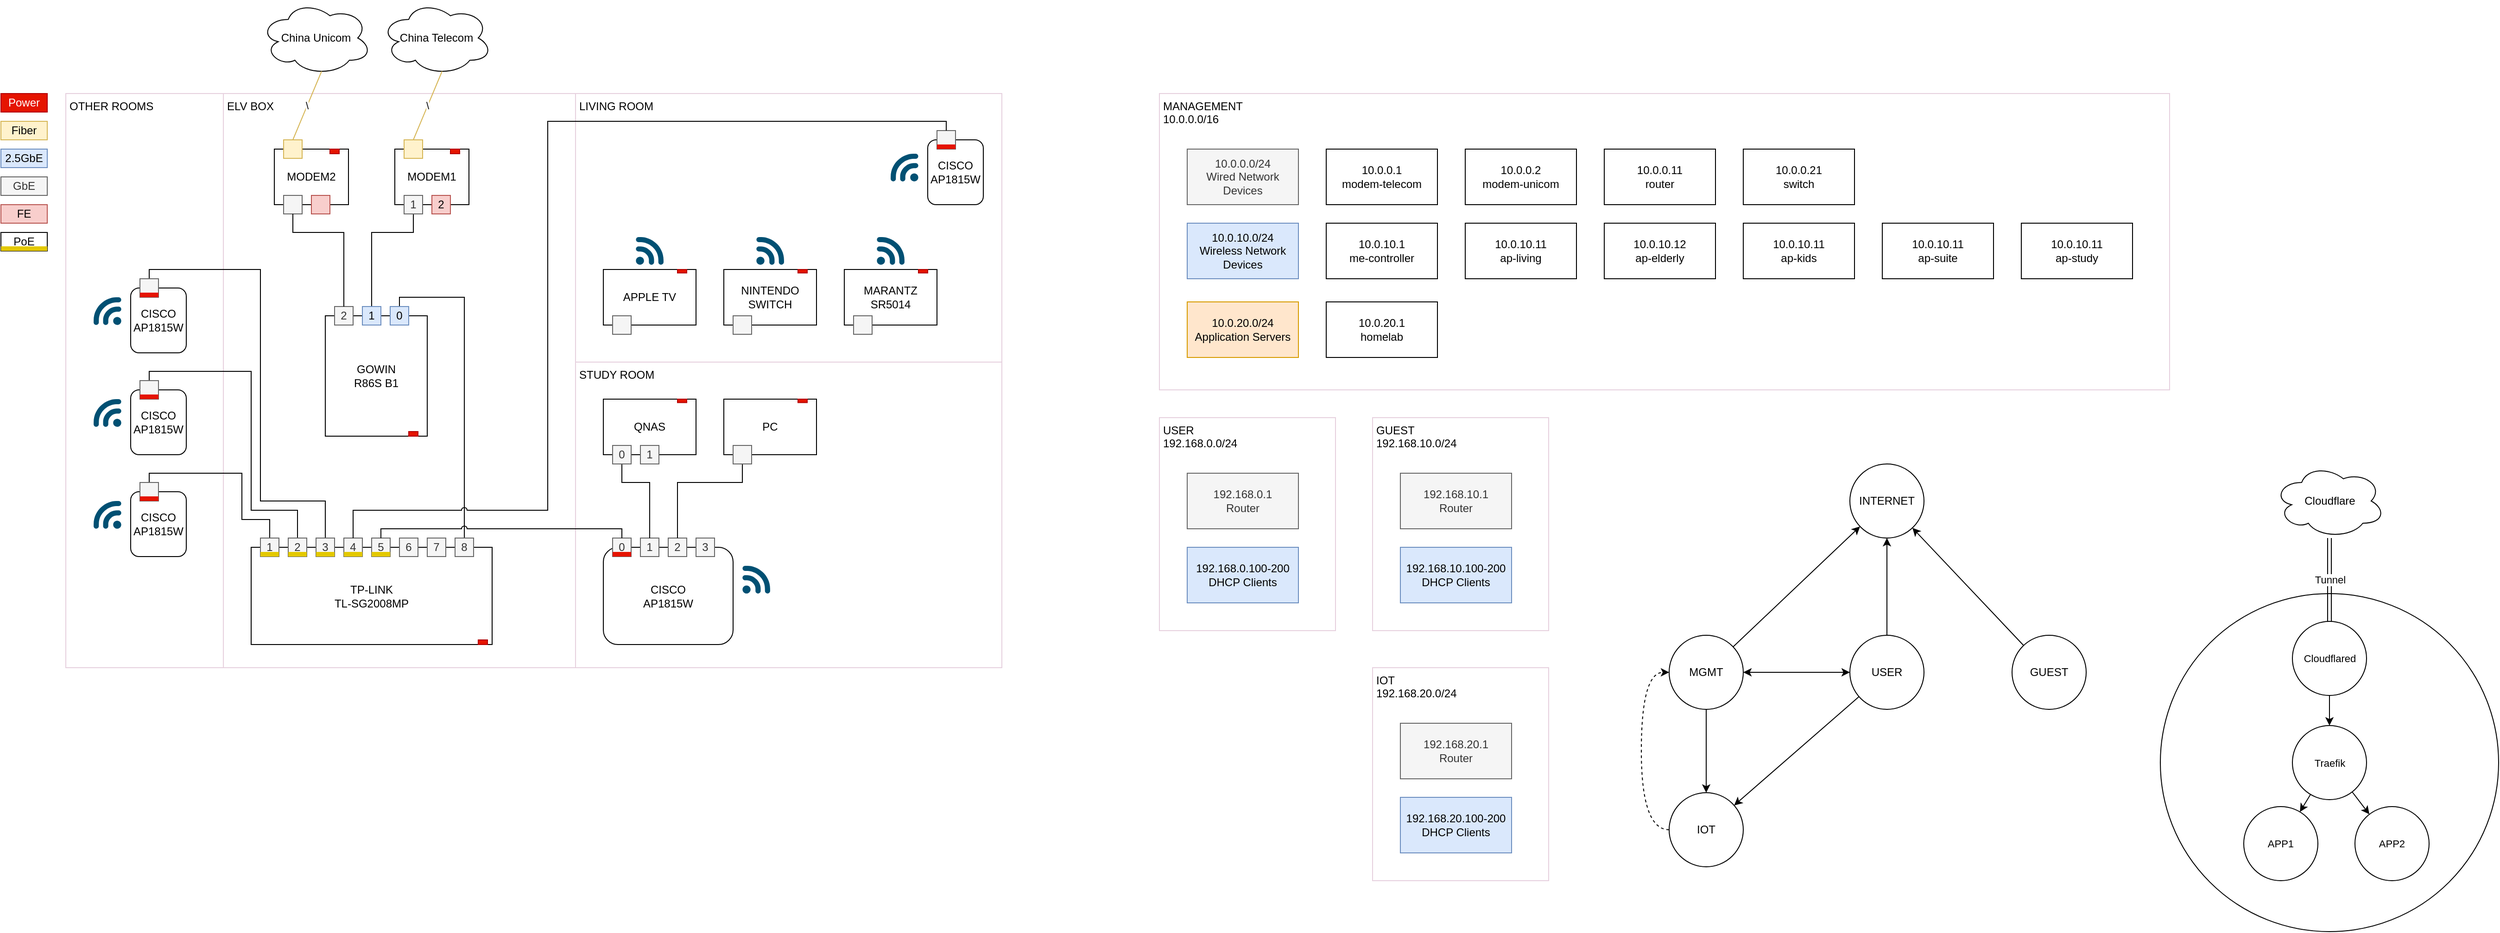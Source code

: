 <mxfile version="26.0.4">
  <diagram name="Page-1" id="4g-qvIRGMt3wK4kJi0Rc">
    <mxGraphModel dx="-1446" dy="390" grid="1" gridSize="10" guides="1" tooltips="1" connect="1" arrows="1" fold="1" page="1" pageScale="1" pageWidth="850" pageHeight="1100" math="0" shadow="0">
      <root>
        <mxCell id="0" />
        <mxCell id="1" parent="0" />
        <mxCell id="gCSYJFR2rlIB1pH0KBqx-197" value="OTHER ROOMS" style="rounded=0;whiteSpace=wrap;html=1;verticalAlign=top;align=left;spacingLeft=2;strokeColor=#E6D0DE;" parent="1" vertex="1">
          <mxGeometry x="1810" y="150" width="170" height="620" as="geometry" />
        </mxCell>
        <mxCell id="gCSYJFR2rlIB1pH0KBqx-134" value="STUDY ROOM" style="rounded=0;whiteSpace=wrap;html=1;align=left;verticalAlign=top;spacingLeft=2;strokeColor=#E6D0DE;" parent="1" vertex="1">
          <mxGeometry x="2360" y="440" width="460" height="330" as="geometry" />
        </mxCell>
        <mxCell id="gCSYJFR2rlIB1pH0KBqx-105" value="PoE" style="rounded=0;whiteSpace=wrap;html=1;" parent="1" vertex="1">
          <mxGeometry x="1740" y="300" width="50" height="20" as="geometry" />
        </mxCell>
        <mxCell id="gCSYJFR2rlIB1pH0KBqx-67" value="ELV BOX" style="rounded=0;whiteSpace=wrap;html=1;verticalAlign=top;align=left;spacingLeft=2;strokeColor=#E6D0DE;" parent="1" vertex="1">
          <mxGeometry x="1980" y="150" width="380" height="620" as="geometry" />
        </mxCell>
        <mxCell id="gCSYJFR2rlIB1pH0KBqx-35" value="China Telecom" style="ellipse;shape=cloud;whiteSpace=wrap;html=1;" parent="1" vertex="1">
          <mxGeometry x="2150" y="50" width="120" height="80" as="geometry" />
        </mxCell>
        <mxCell id="gCSYJFR2rlIB1pH0KBqx-36" value="China Unicom" style="ellipse;shape=cloud;whiteSpace=wrap;html=1;" parent="1" vertex="1">
          <mxGeometry x="2020" y="50" width="120" height="80" as="geometry" />
        </mxCell>
        <mxCell id="gCSYJFR2rlIB1pH0KBqx-40" value="\" style="endArrow=none;html=1;rounded=0;entryX=0.55;entryY=0.95;entryDx=0;entryDy=0;entryPerimeter=0;jumpStyle=none;exitX=0.5;exitY=0;exitDx=0;exitDy=0;fillColor=#fff2cc;strokeColor=#d6b656;" parent="1" source="gCSYJFR2rlIB1pH0KBqx-9" target="gCSYJFR2rlIB1pH0KBqx-35" edge="1">
          <mxGeometry width="50" height="50" relative="1" as="geometry">
            <mxPoint x="2265" y="210" as="sourcePoint" />
            <mxPoint x="2195" y="210" as="targetPoint" />
          </mxGeometry>
        </mxCell>
        <mxCell id="gCSYJFR2rlIB1pH0KBqx-42" value="\" style="endArrow=none;html=1;rounded=0;entryX=0.55;entryY=0.95;entryDx=0;entryDy=0;entryPerimeter=0;exitX=0.5;exitY=0;exitDx=0;exitDy=0;jumpStyle=none;strokeColor=#d6b656;fillColor=#fff2cc;" parent="1" source="gCSYJFR2rlIB1pH0KBqx-34" target="gCSYJFR2rlIB1pH0KBqx-36" edge="1">
          <mxGeometry width="50" height="50" relative="1" as="geometry">
            <mxPoint x="1965" y="260" as="sourcePoint" />
            <mxPoint x="1971" y="206" as="targetPoint" />
          </mxGeometry>
        </mxCell>
        <mxCell id="gCSYJFR2rlIB1pH0KBqx-66" style="edgeStyle=orthogonalEdgeStyle;rounded=0;orthogonalLoop=1;jettySize=auto;html=1;exitX=0.5;exitY=0;exitDx=0;exitDy=0;endArrow=none;endFill=0;entryX=0.5;entryY=0;entryDx=0;entryDy=0;" parent="1" source="gCSYJFR2rlIB1pH0KBqx-48" target="gCSYJFR2rlIB1pH0KBqx-64" edge="1">
          <mxGeometry relative="1" as="geometry">
            <mxPoint x="2270" y="350" as="targetPoint" />
            <Array as="points">
              <mxPoint x="2170" y="370" />
              <mxPoint x="2240" y="370" />
            </Array>
          </mxGeometry>
        </mxCell>
        <mxCell id="gCSYJFR2rlIB1pH0KBqx-50" value="Fiber" style="rounded=0;whiteSpace=wrap;html=1;fillColor=#fff2cc;strokeColor=#d6b656;" parent="1" vertex="1">
          <mxGeometry x="1740" y="180" width="50" height="20" as="geometry" />
        </mxCell>
        <mxCell id="gCSYJFR2rlIB1pH0KBqx-51" value="GbE" style="rounded=0;whiteSpace=wrap;html=1;fillColor=#f5f5f5;strokeColor=#666666;fontColor=#333333;" parent="1" vertex="1">
          <mxGeometry x="1740" y="240" width="50" height="20" as="geometry" />
        </mxCell>
        <mxCell id="gCSYJFR2rlIB1pH0KBqx-52" value="FE" style="rounded=0;whiteSpace=wrap;html=1;fillColor=#f8cecc;strokeColor=#b85450;" parent="1" vertex="1">
          <mxGeometry x="1740" y="270" width="50" height="20" as="geometry" />
        </mxCell>
        <mxCell id="gCSYJFR2rlIB1pH0KBqx-53" value="2.5GbE" style="rounded=0;whiteSpace=wrap;html=1;fillColor=#dae8fc;strokeColor=#6c8ebf;" parent="1" vertex="1">
          <mxGeometry x="1740" y="210" width="50" height="20" as="geometry" />
        </mxCell>
        <mxCell id="gCSYJFR2rlIB1pH0KBqx-65" value="" style="endArrow=none;html=1;rounded=0;entryX=0.5;entryY=1;entryDx=0;entryDy=0;exitX=0.5;exitY=0;exitDx=0;exitDy=0;edgeStyle=orthogonalEdgeStyle;" parent="1" source="gCSYJFR2rlIB1pH0KBqx-47" target="gCSYJFR2rlIB1pH0KBqx-4" edge="1">
          <mxGeometry width="50" height="50" relative="1" as="geometry">
            <mxPoint x="2150" y="380.0" as="sourcePoint" />
            <mxPoint x="2295" y="450" as="targetPoint" />
            <Array as="points">
              <mxPoint x="2140" y="300" />
              <mxPoint x="2185" y="300" />
            </Array>
          </mxGeometry>
        </mxCell>
        <mxCell id="gCSYJFR2rlIB1pH0KBqx-81" style="edgeStyle=orthogonalEdgeStyle;rounded=0;orthogonalLoop=1;jettySize=auto;html=1;exitX=0.5;exitY=0;exitDx=0;exitDy=0;entryX=0.5;entryY=0;entryDx=0;entryDy=0;endArrow=none;endFill=0;" parent="1" source="gCSYJFR2rlIB1pH0KBqx-153" target="gCSYJFR2rlIB1pH0KBqx-58" edge="1">
          <mxGeometry relative="1" as="geometry">
            <mxPoint x="1780" y="533.5" as="sourcePoint" />
            <Array as="points">
              <mxPoint x="1900" y="340" />
              <mxPoint x="2020" y="340" />
              <mxPoint x="2020" y="590" />
              <mxPoint x="2090" y="590" />
            </Array>
          </mxGeometry>
        </mxCell>
        <mxCell id="gCSYJFR2rlIB1pH0KBqx-74" style="edgeStyle=orthogonalEdgeStyle;rounded=0;orthogonalLoop=1;jettySize=auto;html=1;entryX=0.5;entryY=0;entryDx=0;entryDy=0;endArrow=none;endFill=0;" parent="1" source="gCSYJFR2rlIB1pH0KBqx-56" target="gCSYJFR2rlIB1pH0KBqx-148" edge="1">
          <mxGeometry relative="1" as="geometry">
            <mxPoint x="1780" y="698.5" as="targetPoint" />
            <Array as="points">
              <mxPoint x="2030" y="610" />
              <mxPoint x="2000" y="610" />
              <mxPoint x="2000" y="560" />
              <mxPoint x="1900" y="560" />
            </Array>
          </mxGeometry>
        </mxCell>
        <mxCell id="gCSYJFR2rlIB1pH0KBqx-75" value="" style="edgeStyle=orthogonalEdgeStyle;rounded=0;orthogonalLoop=1;jettySize=auto;html=1;endArrow=none;endFill=0;entryX=0.5;entryY=0;entryDx=0;entryDy=0;" parent="1" source="gCSYJFR2rlIB1pH0KBqx-59" target="gCSYJFR2rlIB1pH0KBqx-158" edge="1">
          <mxGeometry relative="1" as="geometry">
            <mxPoint x="1780" y="618.5" as="targetPoint" />
            <Array as="points">
              <mxPoint x="2060" y="600" />
              <mxPoint x="2010" y="600" />
              <mxPoint x="2010" y="450" />
              <mxPoint x="1900" y="450" />
            </Array>
          </mxGeometry>
        </mxCell>
        <mxCell id="gCSYJFR2rlIB1pH0KBqx-76" value="" style="group" parent="1" vertex="1" connectable="0">
          <mxGeometry x="2090" y="380" width="110" height="140" as="geometry" />
        </mxCell>
        <mxCell id="gCSYJFR2rlIB1pH0KBqx-45" value="&lt;div&gt;GOWIN&lt;/div&gt;R86S B1" style="rounded=0;whiteSpace=wrap;html=1;" parent="gCSYJFR2rlIB1pH0KBqx-76" vertex="1">
          <mxGeometry y="10" width="110" height="130" as="geometry" />
        </mxCell>
        <mxCell id="gCSYJFR2rlIB1pH0KBqx-46" value="2" style="rounded=0;whiteSpace=wrap;html=1;fillColor=#f5f5f5;strokeColor=#666666;fontColor=#333333;" parent="gCSYJFR2rlIB1pH0KBqx-76" vertex="1">
          <mxGeometry x="10" width="20" height="20" as="geometry" />
        </mxCell>
        <mxCell id="gCSYJFR2rlIB1pH0KBqx-47" value="1" style="rounded=0;whiteSpace=wrap;html=1;fillColor=#dae8fc;strokeColor=#6c8ebf;" parent="gCSYJFR2rlIB1pH0KBqx-76" vertex="1">
          <mxGeometry x="40" width="20" height="20" as="geometry" />
        </mxCell>
        <mxCell id="gCSYJFR2rlIB1pH0KBqx-48" value="0" style="rounded=0;whiteSpace=wrap;html=1;fillColor=#dae8fc;strokeColor=#6c8ebf;" parent="gCSYJFR2rlIB1pH0KBqx-76" vertex="1">
          <mxGeometry x="70" width="20" height="20" as="geometry" />
        </mxCell>
        <mxCell id="gCSYJFR2rlIB1pH0KBqx-116" value="" style="rounded=0;whiteSpace=wrap;html=1;fillColor=#e51400;strokeColor=#B20000;fontColor=#ffffff;" parent="gCSYJFR2rlIB1pH0KBqx-76" vertex="1">
          <mxGeometry x="90" y="135" width="10" height="5" as="geometry" />
        </mxCell>
        <mxCell id="gCSYJFR2rlIB1pH0KBqx-77" value="" style="group" parent="1" vertex="1" connectable="0">
          <mxGeometry x="2165" y="200" width="80" height="80" as="geometry" />
        </mxCell>
        <mxCell id="gCSYJFR2rlIB1pH0KBqx-2" value="MODEM1" style="rounded=0;whiteSpace=wrap;html=1;" parent="gCSYJFR2rlIB1pH0KBqx-77" vertex="1">
          <mxGeometry y="10" width="80" height="60" as="geometry" />
        </mxCell>
        <mxCell id="gCSYJFR2rlIB1pH0KBqx-4" value="1" style="rounded=0;whiteSpace=wrap;html=1;fillColor=#f5f5f5;strokeColor=#666666;fontColor=#333333;" parent="gCSYJFR2rlIB1pH0KBqx-77" vertex="1">
          <mxGeometry x="10" y="60" width="20" height="20" as="geometry" />
        </mxCell>
        <mxCell id="gCSYJFR2rlIB1pH0KBqx-5" value="2" style="rounded=0;whiteSpace=wrap;html=1;fillColor=#f8cecc;strokeColor=#b85450;" parent="gCSYJFR2rlIB1pH0KBqx-77" vertex="1">
          <mxGeometry x="40" y="60" width="20" height="20" as="geometry" />
        </mxCell>
        <mxCell id="gCSYJFR2rlIB1pH0KBqx-9" value="" style="rounded=0;whiteSpace=wrap;html=1;fillColor=#fff2cc;strokeColor=#d6b656;" parent="gCSYJFR2rlIB1pH0KBqx-77" vertex="1">
          <mxGeometry x="10" width="20" height="20" as="geometry" />
        </mxCell>
        <mxCell id="gCSYJFR2rlIB1pH0KBqx-107" value="" style="rounded=0;whiteSpace=wrap;html=1;fillColor=#e51400;strokeColor=#B20000;fontColor=#ffffff;" parent="gCSYJFR2rlIB1pH0KBqx-77" vertex="1">
          <mxGeometry x="60" y="10" width="10" height="5" as="geometry" />
        </mxCell>
        <mxCell id="gCSYJFR2rlIB1pH0KBqx-78" value="" style="group;" parent="1" vertex="1" connectable="0">
          <mxGeometry x="2035" y="200" width="80" height="80" as="geometry" />
        </mxCell>
        <mxCell id="gCSYJFR2rlIB1pH0KBqx-31" value="MODEM2" style="rounded=0;whiteSpace=wrap;html=1;" parent="gCSYJFR2rlIB1pH0KBqx-78" vertex="1">
          <mxGeometry y="10" width="80" height="60" as="geometry" />
        </mxCell>
        <mxCell id="gCSYJFR2rlIB1pH0KBqx-32" value="" style="rounded=0;whiteSpace=wrap;html=1;fillColor=#f5f5f5;strokeColor=#666666;fontColor=#333333;textOpacity=10;" parent="gCSYJFR2rlIB1pH0KBqx-78" vertex="1">
          <mxGeometry x="10" y="60" width="20" height="20" as="geometry" />
        </mxCell>
        <mxCell id="gCSYJFR2rlIB1pH0KBqx-33" value="" style="rounded=0;whiteSpace=wrap;html=1;fillColor=#f8cecc;strokeColor=#b85450;textOpacity=10;" parent="gCSYJFR2rlIB1pH0KBqx-78" vertex="1">
          <mxGeometry x="40" y="60" width="20" height="20" as="geometry" />
        </mxCell>
        <mxCell id="gCSYJFR2rlIB1pH0KBqx-34" value="" style="rounded=0;whiteSpace=wrap;html=1;fillColor=#fff2cc;strokeColor=#d6b656;" parent="gCSYJFR2rlIB1pH0KBqx-78" vertex="1">
          <mxGeometry x="10" width="20" height="20" as="geometry" />
        </mxCell>
        <mxCell id="gCSYJFR2rlIB1pH0KBqx-115" value="" style="rounded=0;whiteSpace=wrap;html=1;fillColor=#e51400;strokeColor=#B20000;fontColor=#ffffff;" parent="gCSYJFR2rlIB1pH0KBqx-78" vertex="1">
          <mxGeometry x="60" y="10" width="10" height="5" as="geometry" />
        </mxCell>
        <mxCell id="gCSYJFR2rlIB1pH0KBqx-80" style="edgeStyle=orthogonalEdgeStyle;rounded=0;orthogonalLoop=1;jettySize=auto;html=1;exitX=0.5;exitY=1;exitDx=0;exitDy=0;entryX=0.5;entryY=0;entryDx=0;entryDy=0;endArrow=none;endFill=0;" parent="1" source="gCSYJFR2rlIB1pH0KBqx-32" target="gCSYJFR2rlIB1pH0KBqx-46" edge="1">
          <mxGeometry relative="1" as="geometry">
            <Array as="points">
              <mxPoint x="2055" y="300" />
              <mxPoint x="2110" y="300" />
            </Array>
            <mxPoint x="2085" y="380.0" as="targetPoint" />
          </mxGeometry>
        </mxCell>
        <mxCell id="gCSYJFR2rlIB1pH0KBqx-83" value="" style="group" parent="1" vertex="1" connectable="0">
          <mxGeometry x="2010" y="630" width="265" height="115" as="geometry" />
        </mxCell>
        <mxCell id="gCSYJFR2rlIB1pH0KBqx-55" value="&lt;div&gt;TP-LINK&lt;/div&gt;TL-SG2008MP" style="rounded=0;whiteSpace=wrap;html=1;" parent="gCSYJFR2rlIB1pH0KBqx-83" vertex="1">
          <mxGeometry y="10" width="260" height="105" as="geometry" />
        </mxCell>
        <mxCell id="gCSYJFR2rlIB1pH0KBqx-56" value="1" style="rounded=0;whiteSpace=wrap;html=1;fillColor=#f5f5f5;strokeColor=#666666;fontColor=#333333;" parent="gCSYJFR2rlIB1pH0KBqx-83" vertex="1">
          <mxGeometry x="10" width="20" height="20" as="geometry" />
        </mxCell>
        <mxCell id="gCSYJFR2rlIB1pH0KBqx-58" value="3" style="rounded=0;whiteSpace=wrap;html=1;fillColor=#f5f5f5;strokeColor=#666666;fontColor=#333333;" parent="gCSYJFR2rlIB1pH0KBqx-83" vertex="1">
          <mxGeometry x="70" width="20" height="20" as="geometry" />
        </mxCell>
        <mxCell id="gCSYJFR2rlIB1pH0KBqx-59" value="2" style="rounded=0;whiteSpace=wrap;html=1;fillColor=#f5f5f5;strokeColor=#666666;fontColor=#333333;" parent="gCSYJFR2rlIB1pH0KBqx-83" vertex="1">
          <mxGeometry x="40" width="20" height="20" as="geometry" />
        </mxCell>
        <mxCell id="gCSYJFR2rlIB1pH0KBqx-60" value="4" style="rounded=0;whiteSpace=wrap;html=1;fillColor=#f5f5f5;strokeColor=#666666;fontColor=#333333;" parent="gCSYJFR2rlIB1pH0KBqx-83" vertex="1">
          <mxGeometry x="100" width="20" height="20" as="geometry" />
        </mxCell>
        <mxCell id="gCSYJFR2rlIB1pH0KBqx-61" value="5" style="rounded=0;whiteSpace=wrap;html=1;fillColor=#f5f5f5;strokeColor=#666666;fontColor=#333333;" parent="gCSYJFR2rlIB1pH0KBqx-83" vertex="1">
          <mxGeometry x="130" width="20" height="20" as="geometry" />
        </mxCell>
        <mxCell id="gCSYJFR2rlIB1pH0KBqx-62" value="7" style="rounded=0;whiteSpace=wrap;html=1;fillColor=#f5f5f5;strokeColor=#666666;fontColor=#333333;" parent="gCSYJFR2rlIB1pH0KBqx-83" vertex="1">
          <mxGeometry x="190" width="20" height="20" as="geometry" />
        </mxCell>
        <mxCell id="gCSYJFR2rlIB1pH0KBqx-63" value="6" style="rounded=0;whiteSpace=wrap;html=1;fillColor=#f5f5f5;strokeColor=#666666;fontColor=#333333;" parent="gCSYJFR2rlIB1pH0KBqx-83" vertex="1">
          <mxGeometry x="160" width="20" height="20" as="geometry" />
        </mxCell>
        <mxCell id="gCSYJFR2rlIB1pH0KBqx-64" value="8" style="rounded=0;whiteSpace=wrap;html=1;fillColor=#f5f5f5;strokeColor=#666666;fontColor=#333333;" parent="gCSYJFR2rlIB1pH0KBqx-83" vertex="1">
          <mxGeometry x="220" width="20" height="20" as="geometry" />
        </mxCell>
        <mxCell id="gCSYJFR2rlIB1pH0KBqx-96" value="" style="rounded=0;whiteSpace=wrap;html=1;fillColor=#e3c800;strokeColor=none;fontColor=#000000;" parent="gCSYJFR2rlIB1pH0KBqx-83" vertex="1">
          <mxGeometry x="10" y="15" width="20" height="5" as="geometry" />
        </mxCell>
        <mxCell id="gCSYJFR2rlIB1pH0KBqx-97" value="" style="rounded=0;whiteSpace=wrap;html=1;fillColor=#e3c800;strokeColor=none;fontColor=#000000;" parent="gCSYJFR2rlIB1pH0KBqx-83" vertex="1">
          <mxGeometry x="40" y="15" width="20" height="5" as="geometry" />
        </mxCell>
        <mxCell id="gCSYJFR2rlIB1pH0KBqx-98" value="" style="rounded=0;whiteSpace=wrap;html=1;fillColor=#e3c800;strokeColor=none;fontColor=#000000;" parent="gCSYJFR2rlIB1pH0KBqx-83" vertex="1">
          <mxGeometry x="70" y="15" width="20" height="5" as="geometry" />
        </mxCell>
        <mxCell id="gCSYJFR2rlIB1pH0KBqx-99" value="" style="rounded=0;whiteSpace=wrap;html=1;fillColor=#e3c800;strokeColor=none;fontColor=#000000;" parent="gCSYJFR2rlIB1pH0KBqx-83" vertex="1">
          <mxGeometry x="100" y="15" width="20" height="5" as="geometry" />
        </mxCell>
        <mxCell id="gCSYJFR2rlIB1pH0KBqx-102" value="" style="rounded=0;whiteSpace=wrap;html=1;fillColor=#e3c800;strokeColor=none;fontColor=#000000;" parent="gCSYJFR2rlIB1pH0KBqx-83" vertex="1">
          <mxGeometry x="130" y="15" width="20" height="5" as="geometry" />
        </mxCell>
        <mxCell id="gCSYJFR2rlIB1pH0KBqx-117" value="" style="rounded=0;whiteSpace=wrap;html=1;fillColor=#e51400;strokeColor=#B20000;fontColor=#ffffff;" parent="gCSYJFR2rlIB1pH0KBqx-83" vertex="1">
          <mxGeometry x="245" y="110" width="10" height="5" as="geometry" />
        </mxCell>
        <mxCell id="gCSYJFR2rlIB1pH0KBqx-94" value="" style="group" parent="1" vertex="1" connectable="0">
          <mxGeometry x="2390" y="630" width="140" height="115" as="geometry" />
        </mxCell>
        <mxCell id="gCSYJFR2rlIB1pH0KBqx-85" value="&lt;div&gt;&lt;span style=&quot;background-color: initial;&quot;&gt;CISCO&lt;/span&gt;&lt;/div&gt;&lt;div&gt;&lt;span style=&quot;background-color: initial;&quot;&gt;AP&lt;/span&gt;&lt;span style=&quot;background-color: initial;&quot;&gt;1815W&lt;/span&gt;&lt;/div&gt;" style="rounded=1;whiteSpace=wrap;html=1;" parent="gCSYJFR2rlIB1pH0KBqx-94" vertex="1">
          <mxGeometry y="10" width="140" height="105" as="geometry" />
        </mxCell>
        <mxCell id="gCSYJFR2rlIB1pH0KBqx-86" value="0" style="rounded=0;whiteSpace=wrap;html=1;fillColor=#f5f5f5;strokeColor=#666666;fontColor=#333333;" parent="gCSYJFR2rlIB1pH0KBqx-94" vertex="1">
          <mxGeometry x="10" width="20" height="20" as="geometry" />
        </mxCell>
        <mxCell id="gCSYJFR2rlIB1pH0KBqx-87" value="2" style="rounded=0;whiteSpace=wrap;html=1;fillColor=#f5f5f5;strokeColor=#666666;fontColor=#333333;" parent="gCSYJFR2rlIB1pH0KBqx-94" vertex="1">
          <mxGeometry x="70" width="20" height="20" as="geometry" />
        </mxCell>
        <mxCell id="gCSYJFR2rlIB1pH0KBqx-88" value="1" style="rounded=0;whiteSpace=wrap;html=1;fillColor=#f5f5f5;strokeColor=#666666;fontColor=#333333;" parent="gCSYJFR2rlIB1pH0KBqx-94" vertex="1">
          <mxGeometry x="40" width="20" height="20" as="geometry" />
        </mxCell>
        <mxCell id="gCSYJFR2rlIB1pH0KBqx-89" value="3" style="rounded=0;whiteSpace=wrap;html=1;fillColor=#f5f5f5;strokeColor=#666666;fontColor=#333333;" parent="gCSYJFR2rlIB1pH0KBqx-94" vertex="1">
          <mxGeometry x="100" width="20" height="20" as="geometry" />
        </mxCell>
        <mxCell id="gCSYJFR2rlIB1pH0KBqx-118" value="" style="rounded=0;whiteSpace=wrap;html=1;fillColor=#e51400;strokeColor=none;fontColor=#ffffff;" parent="gCSYJFR2rlIB1pH0KBqx-94" vertex="1">
          <mxGeometry x="10" y="15" width="20" height="5" as="geometry" />
        </mxCell>
        <mxCell id="gCSYJFR2rlIB1pH0KBqx-104" value="" style="rounded=0;whiteSpace=wrap;html=1;fillColor=#e3c800;strokeColor=none;fontColor=#000000;" parent="1" vertex="1">
          <mxGeometry x="1740" y="315" width="50" height="5" as="geometry" />
        </mxCell>
        <mxCell id="gCSYJFR2rlIB1pH0KBqx-106" value="Power" style="rounded=0;whiteSpace=wrap;html=1;fillColor=#e51400;strokeColor=#B20000;fontColor=#ffffff;" parent="1" vertex="1">
          <mxGeometry x="1740" y="150" width="50" height="20" as="geometry" />
        </mxCell>
        <mxCell id="gCSYJFR2rlIB1pH0KBqx-133" style="edgeStyle=orthogonalEdgeStyle;rounded=0;orthogonalLoop=1;jettySize=auto;html=1;entryX=0.5;entryY=0;entryDx=0;entryDy=0;jumpStyle=arc;endArrow=none;endFill=0;exitX=0.5;exitY=0;exitDx=0;exitDy=0;" parent="1" source="gCSYJFR2rlIB1pH0KBqx-61" target="gCSYJFR2rlIB1pH0KBqx-86" edge="1">
          <mxGeometry relative="1" as="geometry">
            <Array as="points">
              <mxPoint x="2150" y="620" />
              <mxPoint x="2410" y="620" />
            </Array>
          </mxGeometry>
        </mxCell>
        <mxCell id="gCSYJFR2rlIB1pH0KBqx-192" style="edgeStyle=orthogonalEdgeStyle;rounded=0;orthogonalLoop=1;jettySize=auto;html=1;exitX=0.5;exitY=1;exitDx=0;exitDy=0;entryX=0.5;entryY=0;entryDx=0;entryDy=0;endArrow=none;endFill=0;" parent="1" source="gCSYJFR2rlIB1pH0KBqx-178" target="gCSYJFR2rlIB1pH0KBqx-88" edge="1">
          <mxGeometry relative="1" as="geometry">
            <Array as="points">
              <mxPoint x="2410" y="570" />
              <mxPoint x="2440" y="570" />
            </Array>
          </mxGeometry>
        </mxCell>
        <mxCell id="gCSYJFR2rlIB1pH0KBqx-193" style="edgeStyle=orthogonalEdgeStyle;rounded=0;orthogonalLoop=1;jettySize=auto;html=1;entryX=0.5;entryY=0;entryDx=0;entryDy=0;endArrow=none;endFill=0;" parent="1" source="gCSYJFR2rlIB1pH0KBqx-179" target="gCSYJFR2rlIB1pH0KBqx-87" edge="1">
          <mxGeometry relative="1" as="geometry">
            <Array as="points">
              <mxPoint x="2540" y="570" />
              <mxPoint x="2470" y="570" />
            </Array>
          </mxGeometry>
        </mxCell>
        <mxCell id="gCSYJFR2rlIB1pH0KBqx-198" value="LIVING ROOM" style="rounded=0;whiteSpace=wrap;html=1;align=left;verticalAlign=top;spacingLeft=2;strokeColor=#E6D0DE;" parent="1" vertex="1">
          <mxGeometry x="2360" y="150" width="460" height="290" as="geometry" />
        </mxCell>
        <mxCell id="gCSYJFR2rlIB1pH0KBqx-199" value="" style="group" parent="1" vertex="1" connectable="0">
          <mxGeometry x="2700" y="190" width="100" height="80" as="geometry" />
        </mxCell>
        <mxCell id="gCSYJFR2rlIB1pH0KBqx-139" value="" style="group" parent="gCSYJFR2rlIB1pH0KBqx-199" vertex="1" connectable="0">
          <mxGeometry x="40" width="60" height="80" as="geometry" />
        </mxCell>
        <mxCell id="gCSYJFR2rlIB1pH0KBqx-135" value="&lt;div&gt;&lt;span style=&quot;background-color: initial;&quot;&gt;CISCO&lt;/span&gt;&lt;/div&gt;&lt;div&gt;&lt;span style=&quot;background-color: initial;&quot;&gt;AP&lt;/span&gt;&lt;span style=&quot;background-color: initial;&quot;&gt;1815W&lt;/span&gt;&lt;/div&gt;" style="rounded=1;whiteSpace=wrap;html=1;" parent="gCSYJFR2rlIB1pH0KBqx-139" vertex="1">
          <mxGeometry y="10" width="60" height="70" as="geometry" />
        </mxCell>
        <mxCell id="gCSYJFR2rlIB1pH0KBqx-138" value="" style="group" parent="gCSYJFR2rlIB1pH0KBqx-139" vertex="1" connectable="0">
          <mxGeometry x="10" width="20" height="20" as="geometry" />
        </mxCell>
        <mxCell id="gCSYJFR2rlIB1pH0KBqx-136" value="" style="rounded=0;whiteSpace=wrap;html=1;fillColor=#f5f5f5;strokeColor=#666666;fontColor=#333333;" parent="gCSYJFR2rlIB1pH0KBqx-138" vertex="1">
          <mxGeometry width="20" height="20" as="geometry" />
        </mxCell>
        <mxCell id="gCSYJFR2rlIB1pH0KBqx-137" value="" style="rounded=0;whiteSpace=wrap;html=1;fillColor=#e51400;strokeColor=none;fontColor=#ffffff;" parent="gCSYJFR2rlIB1pH0KBqx-138" vertex="1">
          <mxGeometry y="15" width="20" height="5" as="geometry" />
        </mxCell>
        <mxCell id="gCSYJFR2rlIB1pH0KBqx-160" value="" style="points=[[0.005,0.09,0],[0.08,0,0],[0.76,0.25,0],[1,0.92,0],[0.91,0.995,0],[0.57,0.995,0],[0.045,0.955,0],[0.005,0.43,0]];verticalLabelPosition=bottom;sketch=0;html=1;verticalAlign=top;aspect=fixed;align=center;pointerEvents=1;shape=mxgraph.cisco19.3g_4g_indicator;fillColor=#005073;strokeColor=none;rotation=-90;" parent="gCSYJFR2rlIB1pH0KBqx-199" vertex="1">
          <mxGeometry y="25" width="30" height="30" as="geometry" />
        </mxCell>
        <mxCell id="gCSYJFR2rlIB1pH0KBqx-82" style="edgeStyle=orthogonalEdgeStyle;rounded=0;orthogonalLoop=1;jettySize=auto;html=1;endArrow=none;endFill=0;exitX=0.5;exitY=0;exitDx=0;exitDy=0;jumpStyle=arc;" parent="1" source="gCSYJFR2rlIB1pH0KBqx-136" target="gCSYJFR2rlIB1pH0KBqx-60" edge="1">
          <mxGeometry relative="1" as="geometry">
            <mxPoint x="1560" y="360" as="sourcePoint" />
            <Array as="points">
              <mxPoint x="2760" y="180" />
              <mxPoint x="2330" y="180" />
              <mxPoint x="2330" y="600" />
              <mxPoint x="2120" y="600" />
            </Array>
          </mxGeometry>
        </mxCell>
        <mxCell id="gCSYJFR2rlIB1pH0KBqx-205" value="" style="group" parent="1" vertex="1" connectable="0">
          <mxGeometry x="2520" y="480" width="100" height="70" as="geometry" />
        </mxCell>
        <mxCell id="gCSYJFR2rlIB1pH0KBqx-204" value="" style="group" parent="gCSYJFR2rlIB1pH0KBqx-205" vertex="1" connectable="0">
          <mxGeometry width="100" height="60" as="geometry" />
        </mxCell>
        <mxCell id="gCSYJFR2rlIB1pH0KBqx-183" value="PC" style="rounded=0;whiteSpace=wrap;html=1;" parent="gCSYJFR2rlIB1pH0KBqx-204" vertex="1">
          <mxGeometry width="100" height="60" as="geometry" />
        </mxCell>
        <mxCell id="gCSYJFR2rlIB1pH0KBqx-185" value="" style="rounded=0;whiteSpace=wrap;html=1;fillColor=#e51400;strokeColor=#B20000;fontColor=#ffffff;" parent="gCSYJFR2rlIB1pH0KBqx-204" vertex="1">
          <mxGeometry x="80" width="10" height="3.75" as="geometry" />
        </mxCell>
        <mxCell id="gCSYJFR2rlIB1pH0KBqx-179" value="" style="rounded=0;whiteSpace=wrap;html=1;fillColor=#f5f5f5;strokeColor=#666666;fontColor=#333333;" parent="gCSYJFR2rlIB1pH0KBqx-205" vertex="1">
          <mxGeometry x="10" y="50" width="20" height="20" as="geometry" />
        </mxCell>
        <mxCell id="gCSYJFR2rlIB1pH0KBqx-206" value="" style="group" parent="1" vertex="1" connectable="0">
          <mxGeometry x="2390" y="480" width="100" height="70" as="geometry" />
        </mxCell>
        <mxCell id="gCSYJFR2rlIB1pH0KBqx-203" value="" style="group" parent="gCSYJFR2rlIB1pH0KBqx-206" vertex="1" connectable="0">
          <mxGeometry width="100" height="60" as="geometry" />
        </mxCell>
        <mxCell id="gCSYJFR2rlIB1pH0KBqx-182" value="QNAS" style="rounded=0;whiteSpace=wrap;html=1;" parent="gCSYJFR2rlIB1pH0KBqx-203" vertex="1">
          <mxGeometry width="100" height="60" as="geometry" />
        </mxCell>
        <mxCell id="gCSYJFR2rlIB1pH0KBqx-184" value="" style="rounded=0;whiteSpace=wrap;html=1;fillColor=#e51400;strokeColor=#B20000;fontColor=#ffffff;" parent="gCSYJFR2rlIB1pH0KBqx-203" vertex="1">
          <mxGeometry x="80" width="10" height="3.75" as="geometry" />
        </mxCell>
        <mxCell id="gCSYJFR2rlIB1pH0KBqx-178" value="0" style="rounded=0;whiteSpace=wrap;html=1;fillColor=#f5f5f5;strokeColor=#666666;fontColor=#333333;" parent="gCSYJFR2rlIB1pH0KBqx-206" vertex="1">
          <mxGeometry x="10" y="50" width="20" height="20" as="geometry" />
        </mxCell>
        <mxCell id="gCSYJFR2rlIB1pH0KBqx-180" value="1" style="rounded=0;whiteSpace=wrap;html=1;fillColor=#f5f5f5;strokeColor=#666666;fontColor=#333333;" parent="gCSYJFR2rlIB1pH0KBqx-206" vertex="1">
          <mxGeometry x="40" y="50" width="20" height="20" as="geometry" />
        </mxCell>
        <mxCell id="gCSYJFR2rlIB1pH0KBqx-207" value="" style="group" parent="1" vertex="1" connectable="0">
          <mxGeometry x="1840" y="460" width="100" height="80" as="geometry" />
        </mxCell>
        <mxCell id="gCSYJFR2rlIB1pH0KBqx-155" value="" style="group" parent="gCSYJFR2rlIB1pH0KBqx-207" vertex="1" connectable="0">
          <mxGeometry x="40" width="60" height="80" as="geometry" />
        </mxCell>
        <mxCell id="gCSYJFR2rlIB1pH0KBqx-156" value="&lt;div&gt;&lt;span style=&quot;background-color: initial;&quot;&gt;CISCO&lt;/span&gt;&lt;/div&gt;&lt;div&gt;&lt;span style=&quot;background-color: initial;&quot;&gt;AP&lt;/span&gt;&lt;span style=&quot;background-color: initial;&quot;&gt;1815W&lt;/span&gt;&lt;/div&gt;" style="rounded=1;whiteSpace=wrap;html=1;" parent="gCSYJFR2rlIB1pH0KBqx-155" vertex="1">
          <mxGeometry y="10" width="60" height="70" as="geometry" />
        </mxCell>
        <mxCell id="gCSYJFR2rlIB1pH0KBqx-157" value="" style="group" parent="gCSYJFR2rlIB1pH0KBqx-155" vertex="1" connectable="0">
          <mxGeometry x="10" width="20" height="20" as="geometry" />
        </mxCell>
        <mxCell id="gCSYJFR2rlIB1pH0KBqx-158" value="" style="rounded=0;whiteSpace=wrap;html=1;fillColor=#f5f5f5;strokeColor=#666666;fontColor=#333333;" parent="gCSYJFR2rlIB1pH0KBqx-157" vertex="1">
          <mxGeometry width="20" height="20" as="geometry" />
        </mxCell>
        <mxCell id="gCSYJFR2rlIB1pH0KBqx-159" value="" style="rounded=0;whiteSpace=wrap;html=1;fillColor=#e51400;strokeColor=none;fontColor=#ffffff;" parent="gCSYJFR2rlIB1pH0KBqx-157" vertex="1">
          <mxGeometry y="15" width="20" height="5" as="geometry" />
        </mxCell>
        <mxCell id="gCSYJFR2rlIB1pH0KBqx-164" value="" style="points=[[0.005,0.09,0],[0.08,0,0],[0.76,0.25,0],[1,0.92,0],[0.91,0.995,0],[0.57,0.995,0],[0.045,0.955,0],[0.005,0.43,0]];verticalLabelPosition=bottom;sketch=0;html=1;verticalAlign=top;aspect=fixed;align=center;pointerEvents=1;shape=mxgraph.cisco19.3g_4g_indicator;fillColor=#005073;strokeColor=none;rotation=-90;" parent="gCSYJFR2rlIB1pH0KBqx-207" vertex="1">
          <mxGeometry y="20" width="30" height="30" as="geometry" />
        </mxCell>
        <mxCell id="gCSYJFR2rlIB1pH0KBqx-208" value="" style="group" parent="1" vertex="1" connectable="0">
          <mxGeometry x="1840" y="350" width="100" height="80" as="geometry" />
        </mxCell>
        <mxCell id="gCSYJFR2rlIB1pH0KBqx-150" value="" style="group" parent="gCSYJFR2rlIB1pH0KBqx-208" vertex="1" connectable="0">
          <mxGeometry x="40" width="60" height="80" as="geometry" />
        </mxCell>
        <mxCell id="gCSYJFR2rlIB1pH0KBqx-151" value="&lt;div&gt;&lt;span style=&quot;background-color: initial;&quot;&gt;CISCO&lt;/span&gt;&lt;/div&gt;&lt;div&gt;&lt;span style=&quot;background-color: initial;&quot;&gt;AP&lt;/span&gt;&lt;span style=&quot;background-color: initial;&quot;&gt;1815W&lt;/span&gt;&lt;/div&gt;" style="rounded=1;whiteSpace=wrap;html=1;" parent="gCSYJFR2rlIB1pH0KBqx-150" vertex="1">
          <mxGeometry y="10" width="60" height="70" as="geometry" />
        </mxCell>
        <mxCell id="gCSYJFR2rlIB1pH0KBqx-152" value="" style="group" parent="gCSYJFR2rlIB1pH0KBqx-150" vertex="1" connectable="0">
          <mxGeometry x="10" width="20" height="20" as="geometry" />
        </mxCell>
        <mxCell id="gCSYJFR2rlIB1pH0KBqx-153" value="" style="rounded=0;whiteSpace=wrap;html=1;fillColor=#f5f5f5;strokeColor=#666666;fontColor=#333333;" parent="gCSYJFR2rlIB1pH0KBqx-152" vertex="1">
          <mxGeometry width="20" height="20" as="geometry" />
        </mxCell>
        <mxCell id="gCSYJFR2rlIB1pH0KBqx-154" value="" style="rounded=0;whiteSpace=wrap;html=1;fillColor=#e51400;strokeColor=none;fontColor=#ffffff;" parent="gCSYJFR2rlIB1pH0KBqx-152" vertex="1">
          <mxGeometry y="15" width="20" height="5" as="geometry" />
        </mxCell>
        <mxCell id="gCSYJFR2rlIB1pH0KBqx-163" value="" style="points=[[0.005,0.09,0],[0.08,0,0],[0.76,0.25,0],[1,0.92,0],[0.91,0.995,0],[0.57,0.995,0],[0.045,0.955,0],[0.005,0.43,0]];verticalLabelPosition=bottom;sketch=0;html=1;verticalAlign=top;aspect=fixed;align=center;pointerEvents=1;shape=mxgraph.cisco19.3g_4g_indicator;fillColor=#005073;strokeColor=none;rotation=-90;" parent="gCSYJFR2rlIB1pH0KBqx-208" vertex="1">
          <mxGeometry y="20" width="30" height="30" as="geometry" />
        </mxCell>
        <mxCell id="gCSYJFR2rlIB1pH0KBqx-209" value="" style="group" parent="1" vertex="1" connectable="0">
          <mxGeometry x="1840" y="570" width="100" height="80" as="geometry" />
        </mxCell>
        <mxCell id="gCSYJFR2rlIB1pH0KBqx-145" value="" style="group" parent="gCSYJFR2rlIB1pH0KBqx-209" vertex="1" connectable="0">
          <mxGeometry x="40" width="60" height="80" as="geometry" />
        </mxCell>
        <mxCell id="gCSYJFR2rlIB1pH0KBqx-146" value="&lt;div&gt;&lt;span style=&quot;background-color: initial;&quot;&gt;CISCO&lt;/span&gt;&lt;/div&gt;&lt;div&gt;&lt;span style=&quot;background-color: initial;&quot;&gt;AP&lt;/span&gt;&lt;span style=&quot;background-color: initial;&quot;&gt;1815W&lt;/span&gt;&lt;/div&gt;" style="rounded=1;whiteSpace=wrap;html=1;" parent="gCSYJFR2rlIB1pH0KBqx-145" vertex="1">
          <mxGeometry y="10" width="60" height="70" as="geometry" />
        </mxCell>
        <mxCell id="gCSYJFR2rlIB1pH0KBqx-147" value="" style="group" parent="gCSYJFR2rlIB1pH0KBqx-145" vertex="1" connectable="0">
          <mxGeometry x="10" width="20" height="20" as="geometry" />
        </mxCell>
        <mxCell id="gCSYJFR2rlIB1pH0KBqx-148" value="" style="rounded=0;whiteSpace=wrap;html=1;fillColor=#f5f5f5;strokeColor=#666666;fontColor=#333333;" parent="gCSYJFR2rlIB1pH0KBqx-147" vertex="1">
          <mxGeometry width="20" height="20" as="geometry" />
        </mxCell>
        <mxCell id="gCSYJFR2rlIB1pH0KBqx-149" value="" style="rounded=0;whiteSpace=wrap;html=1;fillColor=#e51400;strokeColor=none;fontColor=#ffffff;" parent="gCSYJFR2rlIB1pH0KBqx-147" vertex="1">
          <mxGeometry y="15" width="20" height="5" as="geometry" />
        </mxCell>
        <mxCell id="gCSYJFR2rlIB1pH0KBqx-162" value="" style="points=[[0.005,0.09,0],[0.08,0,0],[0.76,0.25,0],[1,0.92,0],[0.91,0.995,0],[0.57,0.995,0],[0.045,0.955,0],[0.005,0.43,0]];verticalLabelPosition=bottom;sketch=0;html=1;verticalAlign=top;aspect=fixed;align=center;pointerEvents=1;shape=mxgraph.cisco19.3g_4g_indicator;fillColor=#005073;strokeColor=none;rotation=-90;" parent="gCSYJFR2rlIB1pH0KBqx-209" vertex="1">
          <mxGeometry y="20" width="30" height="30" as="geometry" />
        </mxCell>
        <mxCell id="gCSYJFR2rlIB1pH0KBqx-873" value="" style="points=[[0.005,0.09,0],[0.08,0,0],[0.76,0.25,0],[1,0.92,0],[0.91,0.995,0],[0.57,0.995,0],[0.045,0.955,0],[0.005,0.43,0]];verticalLabelPosition=bottom;sketch=0;html=1;verticalAlign=top;aspect=fixed;align=center;pointerEvents=1;shape=mxgraph.cisco19.3g_4g_indicator;fillColor=#005073;strokeColor=none;rotation=-90;flipH=0;flipV=1;" parent="1" vertex="1">
          <mxGeometry x="2540" y="660" width="30" height="30" as="geometry" />
        </mxCell>
        <mxCell id="gCSYJFR2rlIB1pH0KBqx-224" value="" style="group" parent="1" vertex="1" connectable="0">
          <mxGeometry x="2520" y="340" width="100" height="70" as="geometry" />
        </mxCell>
        <mxCell id="gCSYJFR2rlIB1pH0KBqx-225" value="" style="group" parent="gCSYJFR2rlIB1pH0KBqx-224" vertex="1" connectable="0">
          <mxGeometry width="100" height="60" as="geometry" />
        </mxCell>
        <mxCell id="gCSYJFR2rlIB1pH0KBqx-226" value="NINTENDO&lt;div&gt;SWITCH&lt;/div&gt;" style="rounded=0;whiteSpace=wrap;html=1;" parent="gCSYJFR2rlIB1pH0KBqx-225" vertex="1">
          <mxGeometry width="100" height="60" as="geometry" />
        </mxCell>
        <mxCell id="gCSYJFR2rlIB1pH0KBqx-227" value="" style="rounded=0;whiteSpace=wrap;html=1;fillColor=#e51400;strokeColor=#B20000;fontColor=#ffffff;" parent="gCSYJFR2rlIB1pH0KBqx-225" vertex="1">
          <mxGeometry x="80" width="10" height="3.75" as="geometry" />
        </mxCell>
        <mxCell id="gCSYJFR2rlIB1pH0KBqx-228" value="" style="rounded=0;whiteSpace=wrap;html=1;fillColor=#f5f5f5;strokeColor=#666666;fontColor=#333333;" parent="gCSYJFR2rlIB1pH0KBqx-224" vertex="1">
          <mxGeometry x="10" y="50" width="20" height="20" as="geometry" />
        </mxCell>
        <mxCell id="gCSYJFR2rlIB1pH0KBqx-218" value="" style="group" parent="1" vertex="1" connectable="0">
          <mxGeometry x="2390" y="340" width="100" height="70" as="geometry" />
        </mxCell>
        <mxCell id="gCSYJFR2rlIB1pH0KBqx-219" value="" style="group" parent="gCSYJFR2rlIB1pH0KBqx-218" vertex="1" connectable="0">
          <mxGeometry width="100" height="60" as="geometry" />
        </mxCell>
        <mxCell id="gCSYJFR2rlIB1pH0KBqx-220" value="APPLE TV" style="rounded=0;whiteSpace=wrap;html=1;" parent="gCSYJFR2rlIB1pH0KBqx-219" vertex="1">
          <mxGeometry width="100" height="60" as="geometry" />
        </mxCell>
        <mxCell id="gCSYJFR2rlIB1pH0KBqx-221" value="" style="rounded=0;whiteSpace=wrap;html=1;fillColor=#e51400;strokeColor=#B20000;fontColor=#ffffff;" parent="gCSYJFR2rlIB1pH0KBqx-219" vertex="1">
          <mxGeometry x="80" width="10" height="3.75" as="geometry" />
        </mxCell>
        <mxCell id="gCSYJFR2rlIB1pH0KBqx-222" value="" style="rounded=0;whiteSpace=wrap;html=1;fillColor=#f5f5f5;strokeColor=#666666;fontColor=#333333;" parent="gCSYJFR2rlIB1pH0KBqx-218" vertex="1">
          <mxGeometry x="10" y="50" width="20" height="20" as="geometry" />
        </mxCell>
        <mxCell id="gCSYJFR2rlIB1pH0KBqx-874" value="" style="group" parent="1" vertex="1" connectable="0">
          <mxGeometry x="2650" y="340" width="100" height="70" as="geometry" />
        </mxCell>
        <mxCell id="gCSYJFR2rlIB1pH0KBqx-875" value="" style="group" parent="gCSYJFR2rlIB1pH0KBqx-874" vertex="1" connectable="0">
          <mxGeometry width="100" height="60" as="geometry" />
        </mxCell>
        <mxCell id="gCSYJFR2rlIB1pH0KBqx-876" value="MARANTZ&lt;div&gt;SR5014&lt;/div&gt;" style="rounded=0;whiteSpace=wrap;html=1;" parent="gCSYJFR2rlIB1pH0KBqx-875" vertex="1">
          <mxGeometry width="100" height="60" as="geometry" />
        </mxCell>
        <mxCell id="gCSYJFR2rlIB1pH0KBqx-877" value="" style="rounded=0;whiteSpace=wrap;html=1;fillColor=#e51400;strokeColor=#B20000;fontColor=#ffffff;" parent="gCSYJFR2rlIB1pH0KBqx-875" vertex="1">
          <mxGeometry x="80" width="10" height="3.75" as="geometry" />
        </mxCell>
        <mxCell id="gCSYJFR2rlIB1pH0KBqx-878" value="" style="rounded=0;whiteSpace=wrap;html=1;fillColor=#f5f5f5;strokeColor=#666666;fontColor=#333333;" parent="gCSYJFR2rlIB1pH0KBqx-874" vertex="1">
          <mxGeometry x="10" y="50" width="20" height="20" as="geometry" />
        </mxCell>
        <mxCell id="gCSYJFR2rlIB1pH0KBqx-879" value="" style="points=[[0.005,0.09,0],[0.08,0,0],[0.76,0.25,0],[1,0.92,0],[0.91,0.995,0],[0.57,0.995,0],[0.045,0.955,0],[0.005,0.43,0]];verticalLabelPosition=bottom;sketch=0;html=1;verticalAlign=top;aspect=fixed;align=center;pointerEvents=1;shape=mxgraph.cisco19.3g_4g_indicator;fillColor=#005073;strokeColor=none;rotation=-90;flipV=1;" parent="1" vertex="1">
          <mxGeometry x="2425" y="305" width="30" height="30" as="geometry" />
        </mxCell>
        <mxCell id="gCSYJFR2rlIB1pH0KBqx-880" value="" style="points=[[0.005,0.09,0],[0.08,0,0],[0.76,0.25,0],[1,0.92,0],[0.91,0.995,0],[0.57,0.995,0],[0.045,0.955,0],[0.005,0.43,0]];verticalLabelPosition=bottom;sketch=0;html=1;verticalAlign=top;aspect=fixed;align=center;pointerEvents=1;shape=mxgraph.cisco19.3g_4g_indicator;fillColor=#005073;strokeColor=none;rotation=-90;flipV=1;" parent="1" vertex="1">
          <mxGeometry x="2555" y="305" width="30" height="30" as="geometry" />
        </mxCell>
        <mxCell id="gCSYJFR2rlIB1pH0KBqx-881" value="" style="points=[[0.005,0.09,0],[0.08,0,0],[0.76,0.25,0],[1,0.92,0],[0.91,0.995,0],[0.57,0.995,0],[0.045,0.955,0],[0.005,0.43,0]];verticalLabelPosition=bottom;sketch=0;html=1;verticalAlign=top;aspect=fixed;align=center;pointerEvents=1;shape=mxgraph.cisco19.3g_4g_indicator;fillColor=#005073;strokeColor=none;rotation=-90;flipV=1;" parent="1" vertex="1">
          <mxGeometry x="2685" y="305" width="30" height="30" as="geometry" />
        </mxCell>
        <mxCell id="_nuKpFcRwChfDBv7VMUc-1" value="MANAGEMENT&lt;div&gt;10.0.0.0/16&lt;/div&gt;" style="rounded=0;whiteSpace=wrap;html=1;verticalAlign=top;align=left;spacingLeft=2;strokeColor=#E6D0DE;" parent="1" vertex="1">
          <mxGeometry x="2990" y="150" width="1090" height="320" as="geometry" />
        </mxCell>
        <mxCell id="_nuKpFcRwChfDBv7VMUc-2" value="10.0.0.11&lt;br&gt;&lt;div&gt;router&lt;/div&gt;" style="rounded=0;whiteSpace=wrap;html=1;" parent="1" vertex="1">
          <mxGeometry x="3470" y="210" width="120" height="60" as="geometry" />
        </mxCell>
        <mxCell id="_nuKpFcRwChfDBv7VMUc-3" value="10.0.0.21&lt;div&gt;switch&lt;/div&gt;" style="rounded=0;whiteSpace=wrap;html=1;" parent="1" vertex="1">
          <mxGeometry x="3620" y="210" width="120" height="60" as="geometry" />
        </mxCell>
        <mxCell id="_nuKpFcRwChfDBv7VMUc-4" value="&lt;div&gt;&lt;div&gt;10.0.0.1&lt;/div&gt;&lt;div&gt;modem-telecom&lt;/div&gt;&lt;/div&gt;" style="rounded=0;whiteSpace=wrap;html=1;" parent="1" vertex="1">
          <mxGeometry x="3170" y="210" width="120" height="60" as="geometry" />
        </mxCell>
        <mxCell id="_nuKpFcRwChfDBv7VMUc-5" value="&lt;div&gt;10.0.0.2&lt;/div&gt;&lt;div&gt;modem-unicom&lt;/div&gt;" style="rounded=0;whiteSpace=wrap;html=1;" parent="1" vertex="1">
          <mxGeometry x="3320" y="210" width="120" height="60" as="geometry" />
        </mxCell>
        <mxCell id="_nuKpFcRwChfDBv7VMUc-6" value="10.0.10.1&lt;div&gt;me-controller&lt;/div&gt;" style="rounded=0;whiteSpace=wrap;html=1;" parent="1" vertex="1">
          <mxGeometry x="3170" y="290" width="120" height="60" as="geometry" />
        </mxCell>
        <mxCell id="_nuKpFcRwChfDBv7VMUc-7" value="10.0.10.0/24&lt;div&gt;Wireless Network Devices&lt;/div&gt;" style="rounded=0;whiteSpace=wrap;html=1;fillColor=#dae8fc;strokeColor=#6c8ebf;" parent="1" vertex="1">
          <mxGeometry x="3020" y="290" width="120" height="60" as="geometry" />
        </mxCell>
        <mxCell id="_nuKpFcRwChfDBv7VMUc-12" value="10.0.20.0/24&lt;div&gt;Application Servers&lt;/div&gt;" style="rounded=0;whiteSpace=wrap;html=1;fillColor=#ffe6cc;strokeColor=#d79b00;" parent="1" vertex="1">
          <mxGeometry x="3020" y="375" width="120" height="60" as="geometry" />
        </mxCell>
        <mxCell id="_nuKpFcRwChfDBv7VMUc-13" value="10.0.0.0/24&lt;div&gt;Wired Network Devices&lt;/div&gt;" style="rounded=0;whiteSpace=wrap;html=1;fillColor=#f5f5f5;fontColor=#333333;strokeColor=#666666;" parent="1" vertex="1">
          <mxGeometry x="3020" y="210" width="120" height="60" as="geometry" />
        </mxCell>
        <mxCell id="_nuKpFcRwChfDBv7VMUc-14" value="10.0.10.11&lt;div&gt;ap-living&lt;/div&gt;" style="rounded=0;whiteSpace=wrap;html=1;" parent="1" vertex="1">
          <mxGeometry x="3320" y="290" width="120" height="60" as="geometry" />
        </mxCell>
        <mxCell id="_nuKpFcRwChfDBv7VMUc-15" value="10.0.10.12&lt;div&gt;ap-elderly&lt;/div&gt;" style="rounded=0;whiteSpace=wrap;html=1;" parent="1" vertex="1">
          <mxGeometry x="3470" y="290" width="120" height="60" as="geometry" />
        </mxCell>
        <mxCell id="_nuKpFcRwChfDBv7VMUc-16" value="10.0.10.11&lt;div&gt;ap-kids&lt;/div&gt;" style="rounded=0;whiteSpace=wrap;html=1;" parent="1" vertex="1">
          <mxGeometry x="3620" y="290" width="120" height="60" as="geometry" />
        </mxCell>
        <mxCell id="_nuKpFcRwChfDBv7VMUc-17" value="10.0.10.11&lt;div&gt;ap-suite&lt;/div&gt;" style="rounded=0;whiteSpace=wrap;html=1;" parent="1" vertex="1">
          <mxGeometry x="3770" y="290" width="120" height="60" as="geometry" />
        </mxCell>
        <mxCell id="_nuKpFcRwChfDBv7VMUc-18" value="10.0.10.11&lt;div&gt;ap-study&lt;/div&gt;" style="rounded=0;whiteSpace=wrap;html=1;" parent="1" vertex="1">
          <mxGeometry x="3920" y="290" width="120" height="60" as="geometry" />
        </mxCell>
        <mxCell id="_nuKpFcRwChfDBv7VMUc-19" value="10.0.20.1&lt;div&gt;homelab&lt;/div&gt;" style="rounded=0;whiteSpace=wrap;html=1;" parent="1" vertex="1">
          <mxGeometry x="3170" y="375" width="120" height="60" as="geometry" />
        </mxCell>
        <mxCell id="_nuKpFcRwChfDBv7VMUc-20" value="USER&lt;div&gt;&lt;span style=&quot;background-color: transparent; color: light-dark(rgb(0, 0, 0), rgb(255, 255, 255));&quot;&gt;192.168.0.0/24&lt;/span&gt;&lt;/div&gt;" style="rounded=0;whiteSpace=wrap;html=1;verticalAlign=top;align=left;spacingLeft=2;strokeColor=#E6D0DE;" parent="1" vertex="1">
          <mxGeometry x="2990" y="500" width="190" height="230" as="geometry" />
        </mxCell>
        <mxCell id="_nuKpFcRwChfDBv7VMUc-21" value="192.168.0.100-200&lt;div&gt;DHCP Clients&lt;/div&gt;" style="rounded=0;whiteSpace=wrap;html=1;fillColor=#dae8fc;strokeColor=#6c8ebf;" parent="1" vertex="1">
          <mxGeometry x="3020" y="640" width="120" height="60" as="geometry" />
        </mxCell>
        <mxCell id="_nuKpFcRwChfDBv7VMUc-22" value="192.168.0.1&lt;div&gt;Router&lt;/div&gt;" style="rounded=0;whiteSpace=wrap;html=1;fillColor=#f5f5f5;fontColor=#333333;strokeColor=#666666;" parent="1" vertex="1">
          <mxGeometry x="3020" y="560" width="120" height="60" as="geometry" />
        </mxCell>
        <mxCell id="_nuKpFcRwChfDBv7VMUc-24" value="GUEST&lt;br&gt;&lt;div&gt;&lt;span style=&quot;background-color: transparent; color: light-dark(rgb(0, 0, 0), rgb(255, 255, 255));&quot;&gt;192.168.10.0/24&lt;/span&gt;&lt;/div&gt;" style="rounded=0;whiteSpace=wrap;html=1;verticalAlign=top;align=left;spacingLeft=2;strokeColor=#E6D0DE;" parent="1" vertex="1">
          <mxGeometry x="3220" y="500" width="190" height="230" as="geometry" />
        </mxCell>
        <mxCell id="_nuKpFcRwChfDBv7VMUc-25" value="192.168.10.100-200&lt;div&gt;DHCP Clients&lt;/div&gt;" style="rounded=0;whiteSpace=wrap;html=1;fillColor=#dae8fc;strokeColor=#6c8ebf;" parent="1" vertex="1">
          <mxGeometry x="3250" y="640" width="120" height="60" as="geometry" />
        </mxCell>
        <mxCell id="_nuKpFcRwChfDBv7VMUc-26" value="192.168.10.1&lt;div&gt;Router&lt;/div&gt;" style="rounded=0;whiteSpace=wrap;html=1;fillColor=#f5f5f5;fontColor=#333333;strokeColor=#666666;" parent="1" vertex="1">
          <mxGeometry x="3250" y="560" width="120" height="60" as="geometry" />
        </mxCell>
        <mxCell id="_nuKpFcRwChfDBv7VMUc-28" value="IOT&lt;br&gt;&lt;div&gt;&lt;span style=&quot;background-color: transparent; color: light-dark(rgb(0, 0, 0), rgb(255, 255, 255));&quot;&gt;192.168.20.0/24&lt;/span&gt;&lt;/div&gt;" style="rounded=0;whiteSpace=wrap;html=1;verticalAlign=top;align=left;spacingLeft=2;strokeColor=#E6D0DE;" parent="1" vertex="1">
          <mxGeometry x="3220" y="770" width="190" height="230" as="geometry" />
        </mxCell>
        <mxCell id="_nuKpFcRwChfDBv7VMUc-29" value="192.168.20.100-200&lt;div&gt;DHCP Clients&lt;/div&gt;" style="rounded=0;whiteSpace=wrap;html=1;fillColor=#dae8fc;strokeColor=#6c8ebf;" parent="1" vertex="1">
          <mxGeometry x="3250" y="910" width="120" height="60" as="geometry" />
        </mxCell>
        <mxCell id="_nuKpFcRwChfDBv7VMUc-30" value="192.168.20.1&lt;div&gt;Router&lt;/div&gt;" style="rounded=0;whiteSpace=wrap;html=1;fillColor=#f5f5f5;fontColor=#333333;strokeColor=#666666;" parent="1" vertex="1">
          <mxGeometry x="3250" y="830" width="120" height="60" as="geometry" />
        </mxCell>
        <mxCell id="_nuKpFcRwChfDBv7VMUc-38" value="" style="rounded=0;orthogonalLoop=1;jettySize=auto;html=1;" parent="1" source="_nuKpFcRwChfDBv7VMUc-31" target="_nuKpFcRwChfDBv7VMUc-35" edge="1">
          <mxGeometry relative="1" as="geometry" />
        </mxCell>
        <mxCell id="_nuKpFcRwChfDBv7VMUc-31" value="MGMT" style="ellipse;whiteSpace=wrap;html=1;aspect=fixed;" parent="1" vertex="1">
          <mxGeometry x="3540" y="735" width="80" height="80" as="geometry" />
        </mxCell>
        <mxCell id="_nuKpFcRwChfDBv7VMUc-36" value="" style="rounded=0;orthogonalLoop=1;jettySize=auto;html=1;" parent="1" source="_nuKpFcRwChfDBv7VMUc-32" target="_nuKpFcRwChfDBv7VMUc-35" edge="1">
          <mxGeometry relative="1" as="geometry" />
        </mxCell>
        <mxCell id="_nuKpFcRwChfDBv7VMUc-50" value="" style="edgeStyle=none;shape=connector;rounded=0;orthogonalLoop=1;jettySize=auto;html=1;strokeColor=default;align=center;verticalAlign=middle;fontFamily=Helvetica;fontSize=11;fontColor=default;labelBackgroundColor=default;endArrow=classic;startArrow=classic;startFill=1;" parent="1" source="_nuKpFcRwChfDBv7VMUc-32" target="_nuKpFcRwChfDBv7VMUc-31" edge="1">
          <mxGeometry relative="1" as="geometry">
            <mxPoint x="3620" y="775" as="targetPoint" />
          </mxGeometry>
        </mxCell>
        <mxCell id="RAc2juRHAxxWC5oczd6d-6" style="rounded=0;orthogonalLoop=1;jettySize=auto;html=1;" parent="1" source="_nuKpFcRwChfDBv7VMUc-32" target="_nuKpFcRwChfDBv7VMUc-34" edge="1">
          <mxGeometry relative="1" as="geometry" />
        </mxCell>
        <mxCell id="_nuKpFcRwChfDBv7VMUc-32" value="USER" style="ellipse;whiteSpace=wrap;html=1;aspect=fixed;" parent="1" vertex="1">
          <mxGeometry x="3735" y="735" width="80" height="80" as="geometry" />
        </mxCell>
        <mxCell id="_nuKpFcRwChfDBv7VMUc-40" value="" style="edgeStyle=none;shape=connector;rounded=0;orthogonalLoop=1;jettySize=auto;html=1;strokeColor=default;align=center;verticalAlign=middle;fontFamily=Helvetica;fontSize=11;fontColor=default;labelBackgroundColor=default;endArrow=classic;" parent="1" source="_nuKpFcRwChfDBv7VMUc-33" target="_nuKpFcRwChfDBv7VMUc-35" edge="1">
          <mxGeometry relative="1" as="geometry" />
        </mxCell>
        <mxCell id="_nuKpFcRwChfDBv7VMUc-33" value="GUEST" style="ellipse;whiteSpace=wrap;html=1;aspect=fixed;" parent="1" vertex="1">
          <mxGeometry x="3910" y="735" width="80" height="80" as="geometry" />
        </mxCell>
        <mxCell id="RAc2juRHAxxWC5oczd6d-9" style="edgeStyle=orthogonalEdgeStyle;rounded=0;orthogonalLoop=1;jettySize=auto;html=1;entryX=0;entryY=0.5;entryDx=0;entryDy=0;curved=1;dashed=1;" parent="1" source="_nuKpFcRwChfDBv7VMUc-34" target="_nuKpFcRwChfDBv7VMUc-31" edge="1">
          <mxGeometry relative="1" as="geometry">
            <Array as="points">
              <mxPoint x="3510" y="945" />
              <mxPoint x="3510" y="775" />
            </Array>
          </mxGeometry>
        </mxCell>
        <mxCell id="_nuKpFcRwChfDBv7VMUc-34" value="IOT" style="ellipse;whiteSpace=wrap;html=1;aspect=fixed;" parent="1" vertex="1">
          <mxGeometry x="3540" y="905" width="80" height="80" as="geometry" />
        </mxCell>
        <mxCell id="_nuKpFcRwChfDBv7VMUc-35" value="INTERNET" style="ellipse;whiteSpace=wrap;html=1;aspect=fixed;" parent="1" vertex="1">
          <mxGeometry x="3735" y="550" width="80" height="80" as="geometry" />
        </mxCell>
        <mxCell id="_nuKpFcRwChfDBv7VMUc-54" value="" style="edgeStyle=none;shape=connector;rounded=0;orthogonalLoop=1;jettySize=auto;html=1;strokeColor=default;align=center;verticalAlign=middle;fontFamily=Helvetica;fontSize=11;fontColor=default;labelBackgroundColor=default;endArrow=classic;" parent="1" source="_nuKpFcRwChfDBv7VMUc-31" target="_nuKpFcRwChfDBv7VMUc-34" edge="1">
          <mxGeometry relative="1" as="geometry">
            <mxPoint x="3580" y="815" as="sourcePoint" />
            <mxPoint as="offset" />
          </mxGeometry>
        </mxCell>
        <mxCell id="_nuKpFcRwChfDBv7VMUc-55" value="" style="ellipse;whiteSpace=wrap;html=1;aspect=fixed;" parent="1" vertex="1">
          <mxGeometry x="4070" y="690" width="365" height="365" as="geometry" />
        </mxCell>
        <mxCell id="_nuKpFcRwChfDBv7VMUc-56" value="APP1" style="ellipse;whiteSpace=wrap;html=1;aspect=fixed;fontFamily=Helvetica;fontSize=11;fontColor=default;labelBackgroundColor=default;" parent="1" vertex="1">
          <mxGeometry x="4160" y="920" width="80" height="80" as="geometry" />
        </mxCell>
        <mxCell id="_nuKpFcRwChfDBv7VMUc-57" value="APP2" style="ellipse;whiteSpace=wrap;html=1;aspect=fixed;fontFamily=Helvetica;fontSize=11;fontColor=default;labelBackgroundColor=default;" parent="1" vertex="1">
          <mxGeometry x="4280" y="920" width="80" height="80" as="geometry" />
        </mxCell>
        <mxCell id="_nuKpFcRwChfDBv7VMUc-62" style="edgeStyle=none;shape=connector;rounded=0;orthogonalLoop=1;jettySize=auto;html=1;strokeColor=default;align=center;verticalAlign=middle;fontFamily=Helvetica;fontSize=11;fontColor=default;labelBackgroundColor=default;endArrow=classic;" parent="1" source="_nuKpFcRwChfDBv7VMUc-58" target="_nuKpFcRwChfDBv7VMUc-56" edge="1">
          <mxGeometry relative="1" as="geometry" />
        </mxCell>
        <mxCell id="_nuKpFcRwChfDBv7VMUc-63" style="edgeStyle=none;shape=connector;rounded=0;orthogonalLoop=1;jettySize=auto;html=1;strokeColor=default;align=center;verticalAlign=middle;fontFamily=Helvetica;fontSize=11;fontColor=default;labelBackgroundColor=default;endArrow=classic;" parent="1" source="_nuKpFcRwChfDBv7VMUc-58" target="_nuKpFcRwChfDBv7VMUc-57" edge="1">
          <mxGeometry relative="1" as="geometry" />
        </mxCell>
        <mxCell id="_nuKpFcRwChfDBv7VMUc-58" value="Traefik" style="ellipse;whiteSpace=wrap;html=1;aspect=fixed;fontFamily=Helvetica;fontSize=11;fontColor=default;labelBackgroundColor=default;" parent="1" vertex="1">
          <mxGeometry x="4212.5" y="832.5" width="80" height="80" as="geometry" />
        </mxCell>
        <mxCell id="_nuKpFcRwChfDBv7VMUc-61" style="edgeStyle=none;shape=connector;rounded=0;orthogonalLoop=1;jettySize=auto;html=1;entryX=0.5;entryY=0;entryDx=0;entryDy=0;strokeColor=default;align=center;verticalAlign=middle;fontFamily=Helvetica;fontSize=11;fontColor=default;labelBackgroundColor=default;endArrow=classic;" parent="1" source="_nuKpFcRwChfDBv7VMUc-59" target="_nuKpFcRwChfDBv7VMUc-58" edge="1">
          <mxGeometry relative="1" as="geometry" />
        </mxCell>
        <mxCell id="_nuKpFcRwChfDBv7VMUc-59" value="Cloudflared" style="ellipse;whiteSpace=wrap;html=1;aspect=fixed;fontFamily=Helvetica;fontSize=11;fontColor=default;labelBackgroundColor=default;" parent="1" vertex="1">
          <mxGeometry x="4212.5" y="720" width="80" height="80" as="geometry" />
        </mxCell>
        <mxCell id="_nuKpFcRwChfDBv7VMUc-64" value="Tunnel" style="edgeStyle=none;shape=link;rounded=0;orthogonalLoop=1;jettySize=auto;html=1;entryX=0.5;entryY=0;entryDx=0;entryDy=0;strokeColor=default;align=center;verticalAlign=middle;fontFamily=Helvetica;fontSize=11;fontColor=default;labelBackgroundColor=default;endArrow=classic;startSize=6;targetPerimeterSpacing=0;strokeWidth=1;" parent="1" source="RAc2juRHAxxWC5oczd6d-4" target="_nuKpFcRwChfDBv7VMUc-59" edge="1">
          <mxGeometry relative="1" as="geometry">
            <mxPoint x="4252.5" y="620.0" as="sourcePoint" />
          </mxGeometry>
        </mxCell>
        <mxCell id="RAc2juRHAxxWC5oczd6d-4" value="Cloudflare" style="ellipse;shape=cloud;whiteSpace=wrap;html=1;" parent="1" vertex="1">
          <mxGeometry x="4192.5" y="550" width="120" height="80" as="geometry" />
        </mxCell>
      </root>
    </mxGraphModel>
  </diagram>
</mxfile>
